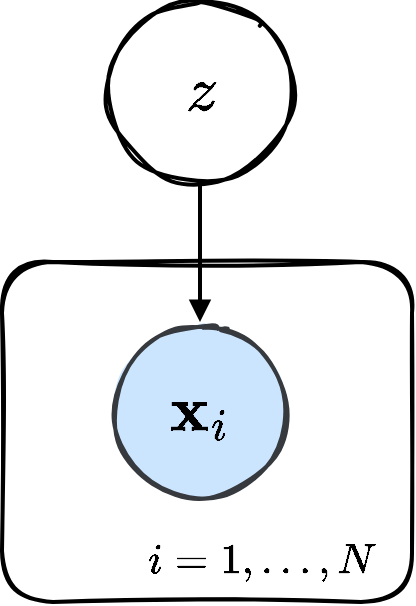 <mxfile version="13.7.3" type="device"><diagram id="Z6ZnRCBgsvafxGbzeIP-" name="Page-1"><mxGraphModel dx="1422" dy="3211" grid="1" gridSize="10" guides="1" tooltips="1" connect="1" arrows="1" fold="1" page="1" pageScale="1" pageWidth="827" pageHeight="1169" math="1" shadow="0"><root><mxCell id="0"/><mxCell id="1" parent="0"/><mxCell id="yRgTrfEbj-IQVzFcPeKH-1" value="&lt;font style=&quot;font-size: 27px&quot;&gt;$$ \mathbf{x}_i$$&lt;/font&gt;" style="ellipse;whiteSpace=wrap;html=1;strokeWidth=2;fillWeight=2;hachureGap=8;fillColor=#cce5ff;fillStyle=solid;sketch=1;strokeColor=#36393d;" parent="1" vertex="1"><mxGeometry x="500" y="-1960" width="90" height="90" as="geometry"/></mxCell><mxCell id="ApU2fgULwDi58tcCmpRR-28" value="&lt;font style=&quot;font-size: 27px&quot;&gt;$$ z $$&lt;/font&gt;" style="ellipse;whiteSpace=wrap;html=1;strokeWidth=2;fillWeight=2;hachureGap=8;fillColor=none;fillStyle=solid;sketch=1;" parent="1" vertex="1"><mxGeometry x="500" y="-2120" width="90" height="90" as="geometry"/></mxCell><mxCell id="ApU2fgULwDi58tcCmpRR-27" style="edgeStyle=orthogonalEdgeStyle;rounded=0;orthogonalLoop=1;jettySize=auto;html=1;exitX=0.5;exitY=1;exitDx=0;exitDy=0;entryX=0.5;entryY=0;entryDx=0;entryDy=0;endArrow=block;endFill=1;strokeWidth=2;" parent="1" source="ApU2fgULwDi58tcCmpRR-28" edge="1"><mxGeometry relative="1" as="geometry"><mxPoint x="545" y="-1960" as="targetPoint"/></mxGeometry></mxCell><mxCell id="3gHwSnwoNxYEgGAqXZgc-2" value="" style="rounded=1;whiteSpace=wrap;html=1;strokeWidth=2;fillWeight=4;hachureGap=8;hachureAngle=45;sketch=1;fillColor=none;" vertex="1" parent="1"><mxGeometry x="446" y="-1990" width="205" height="170" as="geometry"/></mxCell><mxCell id="3gHwSnwoNxYEgGAqXZgc-3" value="&lt;font style=&quot;font-size: 18px&quot;&gt;$$ i=1,...,N $$&lt;/font&gt;" style="text;html=1;align=center;verticalAlign=middle;resizable=0;points=[];autosize=1;" vertex="1" parent="1"><mxGeometry x="510" y="-1850" width="130" height="20" as="geometry"/></mxCell></root></mxGraphModel></diagram></mxfile>